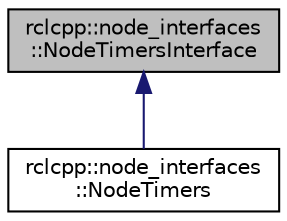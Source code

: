 digraph "rclcpp::node_interfaces::NodeTimersInterface"
{
  edge [fontname="Helvetica",fontsize="10",labelfontname="Helvetica",labelfontsize="10"];
  node [fontname="Helvetica",fontsize="10",shape=record];
  Node0 [label="rclcpp::node_interfaces\l::NodeTimersInterface",height=0.2,width=0.4,color="black", fillcolor="grey75", style="filled", fontcolor="black"];
  Node0 -> Node1 [dir="back",color="midnightblue",fontsize="10",style="solid",fontname="Helvetica"];
  Node1 [label="rclcpp::node_interfaces\l::NodeTimers",height=0.2,width=0.4,color="black", fillcolor="white", style="filled",URL="$classrclcpp_1_1node__interfaces_1_1NodeTimers.html",tooltip="Implementation of the NodeTimers part of the Node API. "];
}
